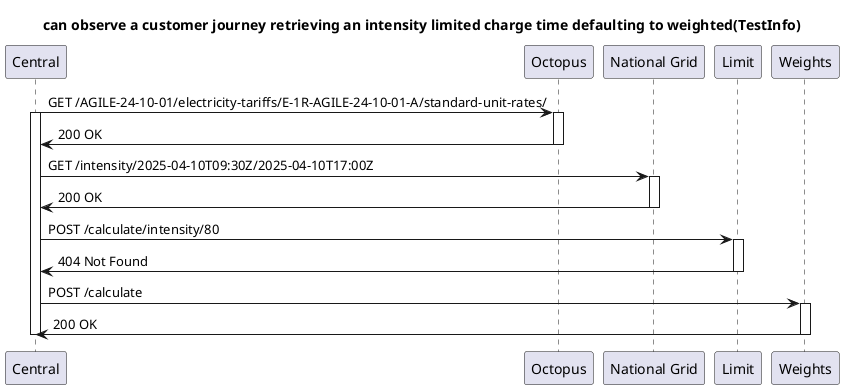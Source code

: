 @startuml
title can observe a customer journey retrieving an intensity limited charge time defaulting to weighted(TestInfo)
participant "Central"
participant "Octopus"
participant "National Grid"
participant "Limit"
participant "Weights"
"Central" -> "Octopus": GET /AGILE-24-10-01/electricity-tariffs/E-1R-AGILE-24-10-01-A/standard-unit-rates/
activate "Central"
activate "Octopus"
"Octopus" -> "Central": 200 OK
deactivate "Octopus"

"Central" -> "National Grid": GET /intensity/2025-04-10T09:30Z/2025-04-10T17:00Z

activate "National Grid"
"National Grid" -> "Central": 200 OK
deactivate "National Grid"

"Central" -> "Limit": POST /calculate/intensity/80

activate "Limit"
"Limit" -> "Central": 404 Not Found
deactivate "Limit"

"Central" -> "Weights": POST /calculate

activate "Weights"
"Weights" -> "Central": 200 OK
deactivate "Weights"
deactivate "Central"
@enduml
